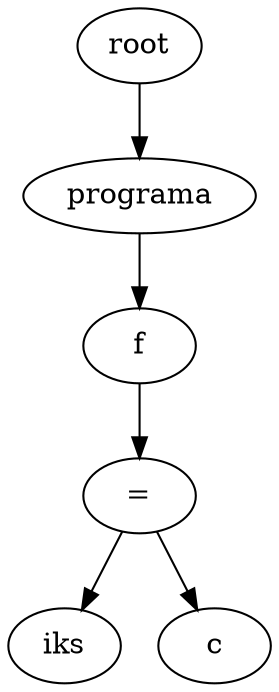 digraph G {
node_0x837d890 [label="iks"]
node_0x837d8e0 [label="c"]
node_0x837d8f8 [label="="]
node_0x837d8f8 -> node_0x837d890
node_0x837d8f8 -> node_0x837d8e0
node_0x837d910 [label="f"]
node_0x837d910 -> node_0x837d8f8
node_0x837d940 [label="programa"]
node_0x837d940 -> node_0x837d910
root -> node_0x837d940
  root [label="root"]
}
